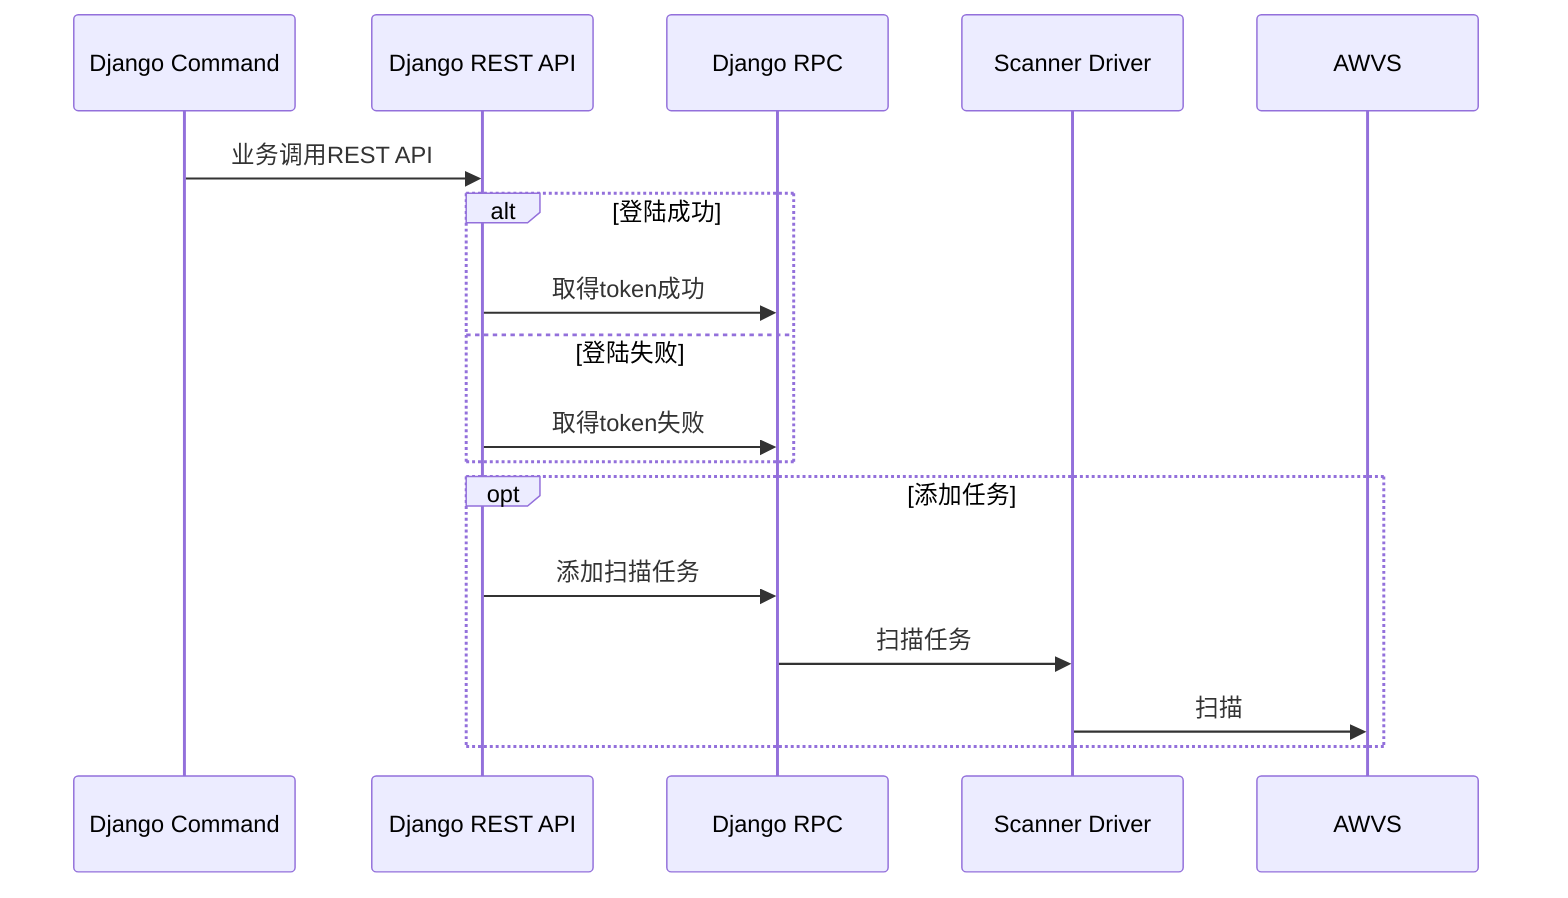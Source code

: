 sequenceDiagram
  Django Command->>Django REST API:  业务调用REST API 
  alt 登陆成功
  Django REST API->>Django RPC: 取得token成功
  else 登陆失败
  Django REST API->>Django RPC: 取得token失败
  end
  opt 添加任务
  Django REST API->>Django RPC: 添加扫描任务
  Django RPC->>Scanner Driver: 扫描任务
  Scanner Driver->>AWVS: 扫描
end